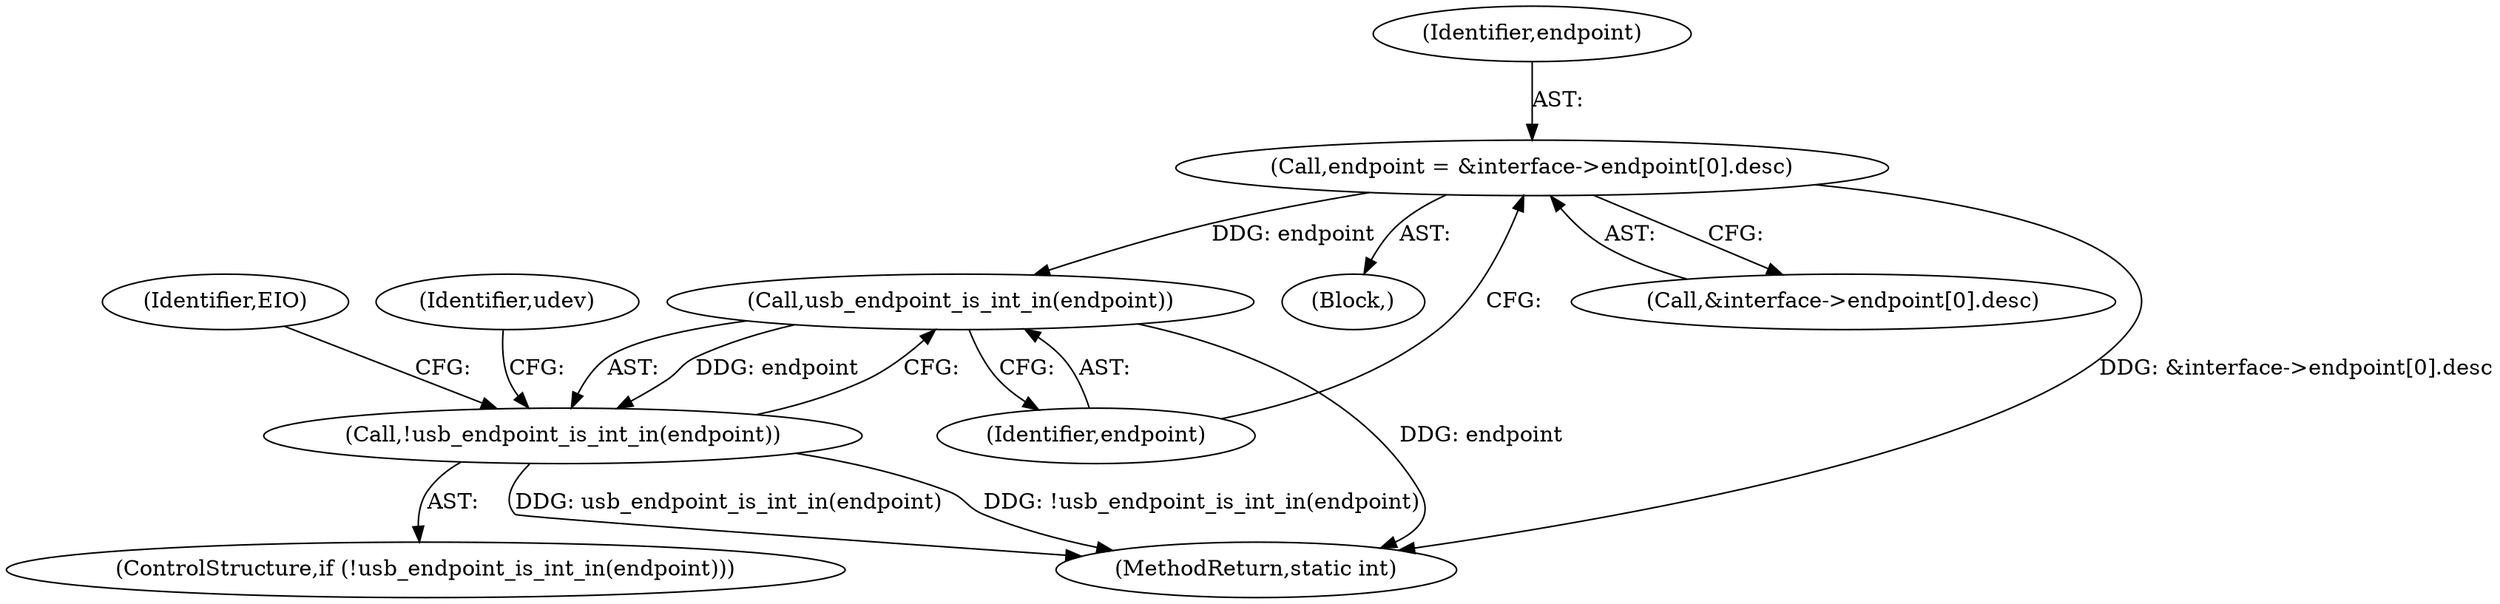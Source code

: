 digraph "0_linux_9c6ba456711687b794dcf285856fc14e2c76074f@array" {
"1000140" [label="(Call,endpoint = &interface->endpoint[0].desc)"];
"1000152" [label="(Call,usb_endpoint_is_int_in(endpoint))"];
"1000151" [label="(Call,!usb_endpoint_is_int_in(endpoint))"];
"1000107" [label="(Block,)"];
"1000141" [label="(Identifier,endpoint)"];
"1000487" [label="(MethodReturn,static int)"];
"1000150" [label="(ControlStructure,if (!usb_endpoint_is_int_in(endpoint)))"];
"1000151" [label="(Call,!usb_endpoint_is_int_in(endpoint))"];
"1000142" [label="(Call,&interface->endpoint[0].desc)"];
"1000152" [label="(Call,usb_endpoint_is_int_in(endpoint))"];
"1000140" [label="(Call,endpoint = &interface->endpoint[0].desc)"];
"1000153" [label="(Identifier,endpoint)"];
"1000156" [label="(Identifier,EIO)"];
"1000158" [label="(Identifier,udev)"];
"1000140" -> "1000107"  [label="AST: "];
"1000140" -> "1000142"  [label="CFG: "];
"1000141" -> "1000140"  [label="AST: "];
"1000142" -> "1000140"  [label="AST: "];
"1000153" -> "1000140"  [label="CFG: "];
"1000140" -> "1000487"  [label="DDG: &interface->endpoint[0].desc"];
"1000140" -> "1000152"  [label="DDG: endpoint"];
"1000152" -> "1000151"  [label="AST: "];
"1000152" -> "1000153"  [label="CFG: "];
"1000153" -> "1000152"  [label="AST: "];
"1000151" -> "1000152"  [label="CFG: "];
"1000152" -> "1000487"  [label="DDG: endpoint"];
"1000152" -> "1000151"  [label="DDG: endpoint"];
"1000151" -> "1000150"  [label="AST: "];
"1000156" -> "1000151"  [label="CFG: "];
"1000158" -> "1000151"  [label="CFG: "];
"1000151" -> "1000487"  [label="DDG: !usb_endpoint_is_int_in(endpoint)"];
"1000151" -> "1000487"  [label="DDG: usb_endpoint_is_int_in(endpoint)"];
}
